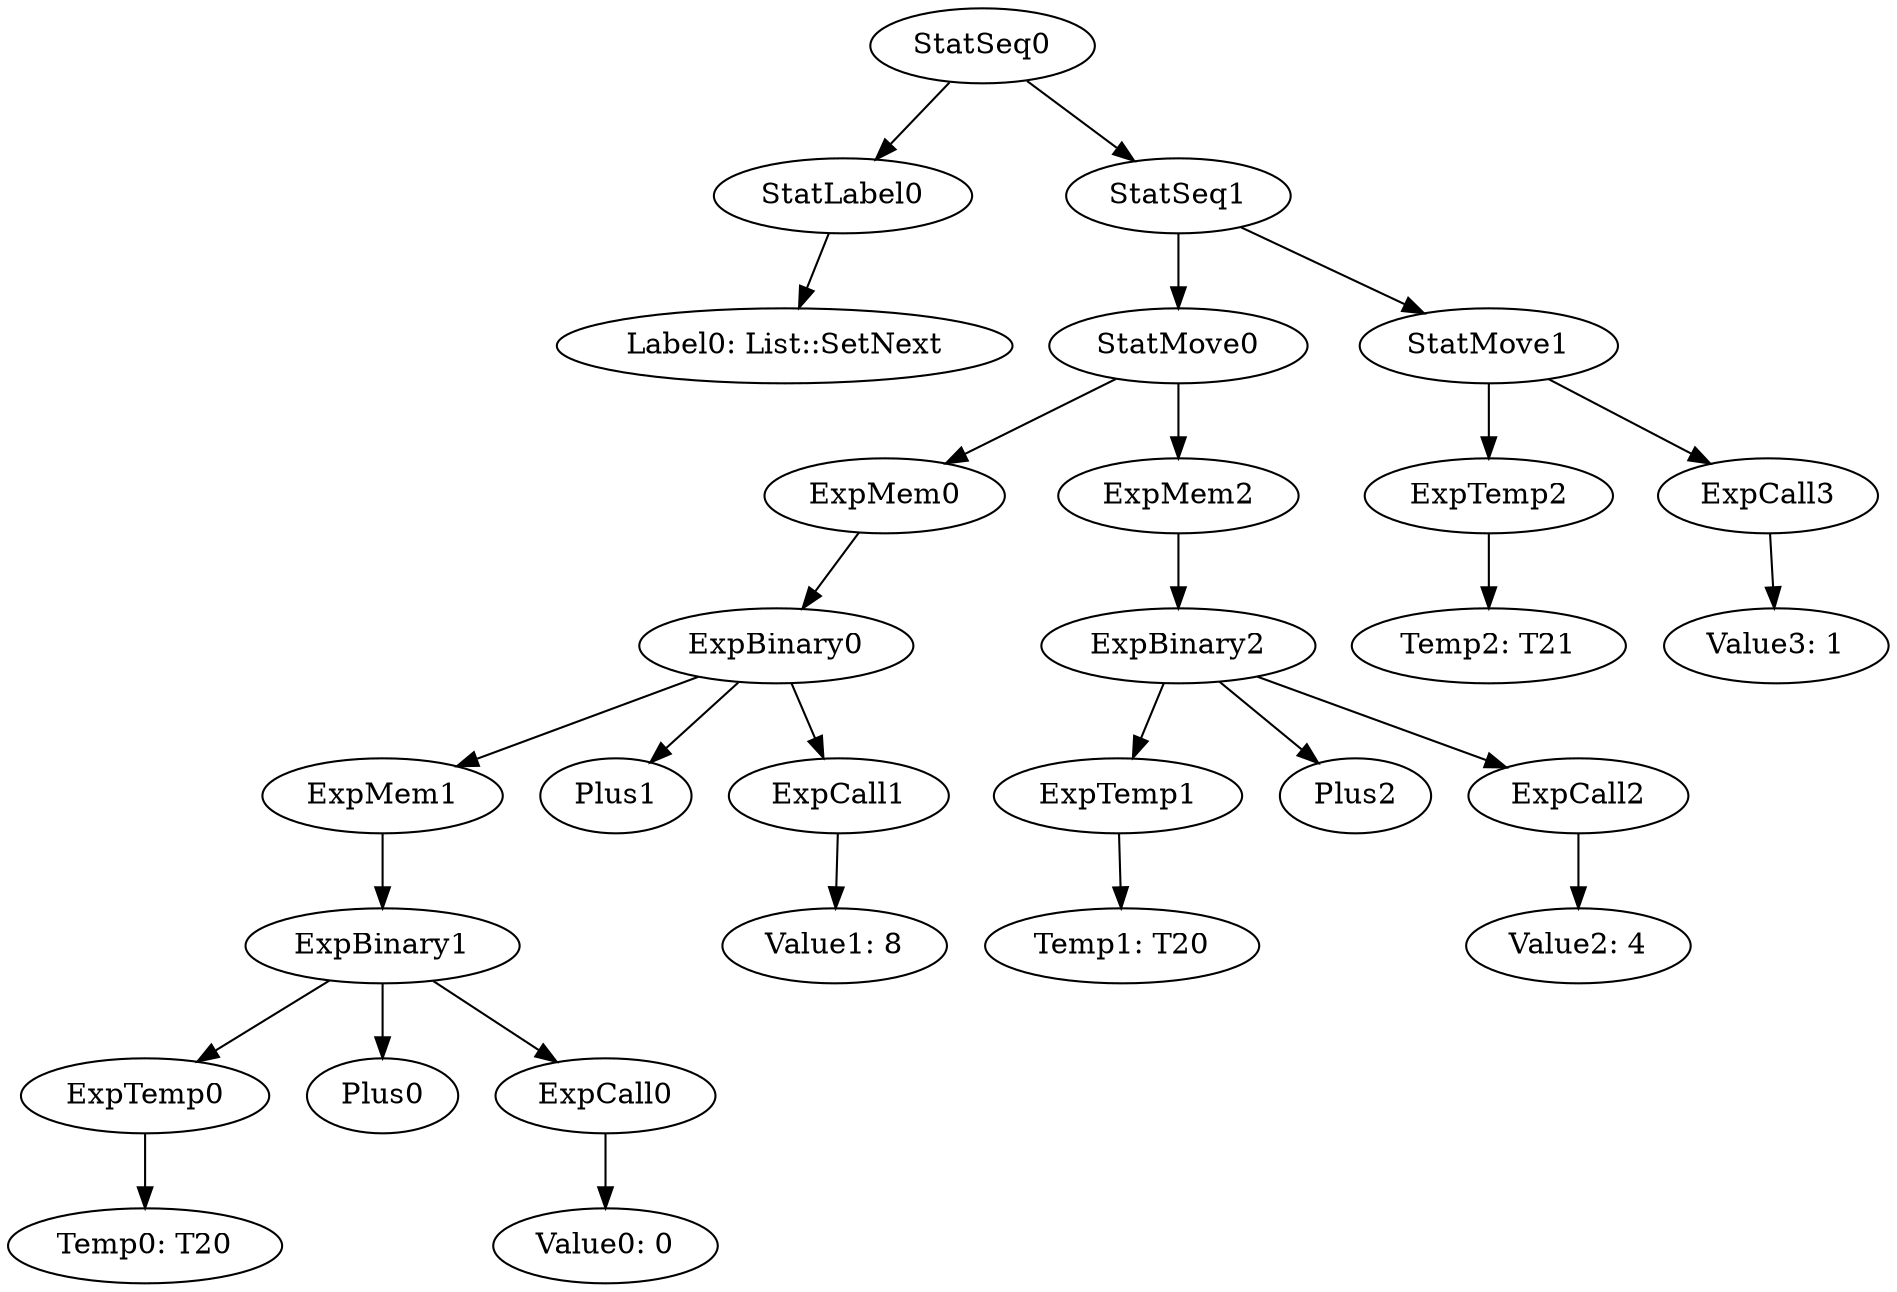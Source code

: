 digraph {
	ordering = out;
	StatMove1 -> ExpTemp2;
	StatMove1 -> ExpCall3;
	ExpTemp2 -> "Temp2: T21";
	ExpCall3 -> "Value3: 1";
	ExpTemp1 -> "Temp1: T20";
	ExpMem2 -> ExpBinary2;
	ExpTemp0 -> "Temp0: T20";
	StatSeq0 -> StatLabel0;
	StatSeq0 -> StatSeq1;
	StatLabel0 -> "Label0: List::SetNext";
	StatSeq1 -> StatMove0;
	StatSeq1 -> StatMove1;
	ExpBinary2 -> ExpTemp1;
	ExpBinary2 -> Plus2;
	ExpBinary2 -> ExpCall2;
	ExpCall0 -> "Value0: 0";
	ExpMem1 -> ExpBinary1;
	ExpBinary1 -> ExpTemp0;
	ExpBinary1 -> Plus0;
	ExpBinary1 -> ExpCall0;
	ExpMem0 -> ExpBinary0;
	ExpBinary0 -> ExpMem1;
	ExpBinary0 -> Plus1;
	ExpBinary0 -> ExpCall1;
	ExpCall1 -> "Value1: 8";
	ExpCall2 -> "Value2: 4";
	StatMove0 -> ExpMem0;
	StatMove0 -> ExpMem2;
}

